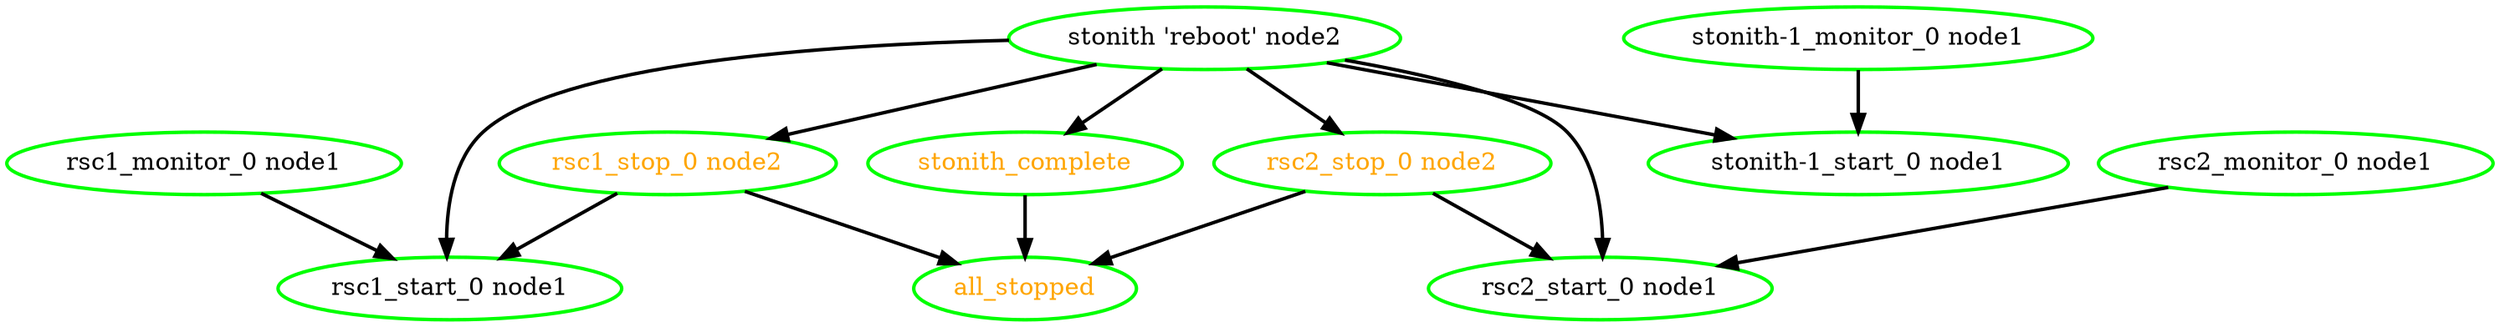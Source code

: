 digraph "g" {
"all_stopped" [ style=bold color="green" fontcolor="orange" ]
"rsc1_monitor_0 node1" -> "rsc1_start_0 node1" [ style = bold]
"rsc1_monitor_0 node1" [ style=bold color="green" fontcolor="black" ]
"rsc1_start_0 node1" [ style=bold color="green" fontcolor="black" ]
"rsc1_stop_0 node2" -> "all_stopped" [ style = bold]
"rsc1_stop_0 node2" -> "rsc1_start_0 node1" [ style = bold]
"rsc1_stop_0 node2" [ style=bold color="green" fontcolor="orange" ]
"rsc2_monitor_0 node1" -> "rsc2_start_0 node1" [ style = bold]
"rsc2_monitor_0 node1" [ style=bold color="green" fontcolor="black" ]
"rsc2_start_0 node1" [ style=bold color="green" fontcolor="black" ]
"rsc2_stop_0 node2" -> "all_stopped" [ style = bold]
"rsc2_stop_0 node2" -> "rsc2_start_0 node1" [ style = bold]
"rsc2_stop_0 node2" [ style=bold color="green" fontcolor="orange" ]
"stonith 'reboot' node2" -> "rsc1_start_0 node1" [ style = bold]
"stonith 'reboot' node2" -> "rsc1_stop_0 node2" [ style = bold]
"stonith 'reboot' node2" -> "rsc2_start_0 node1" [ style = bold]
"stonith 'reboot' node2" -> "rsc2_stop_0 node2" [ style = bold]
"stonith 'reboot' node2" -> "stonith-1_start_0 node1" [ style = bold]
"stonith 'reboot' node2" -> "stonith_complete" [ style = bold]
"stonith 'reboot' node2" [ style=bold color="green" fontcolor="black"]
"stonith-1_monitor_0 node1" -> "stonith-1_start_0 node1" [ style = bold]
"stonith-1_monitor_0 node1" [ style=bold color="green" fontcolor="black" ]
"stonith-1_start_0 node1" [ style=bold color="green" fontcolor="black" ]
"stonith_complete" -> "all_stopped" [ style = bold]
"stonith_complete" [ style=bold color="green" fontcolor="orange" ]
}
